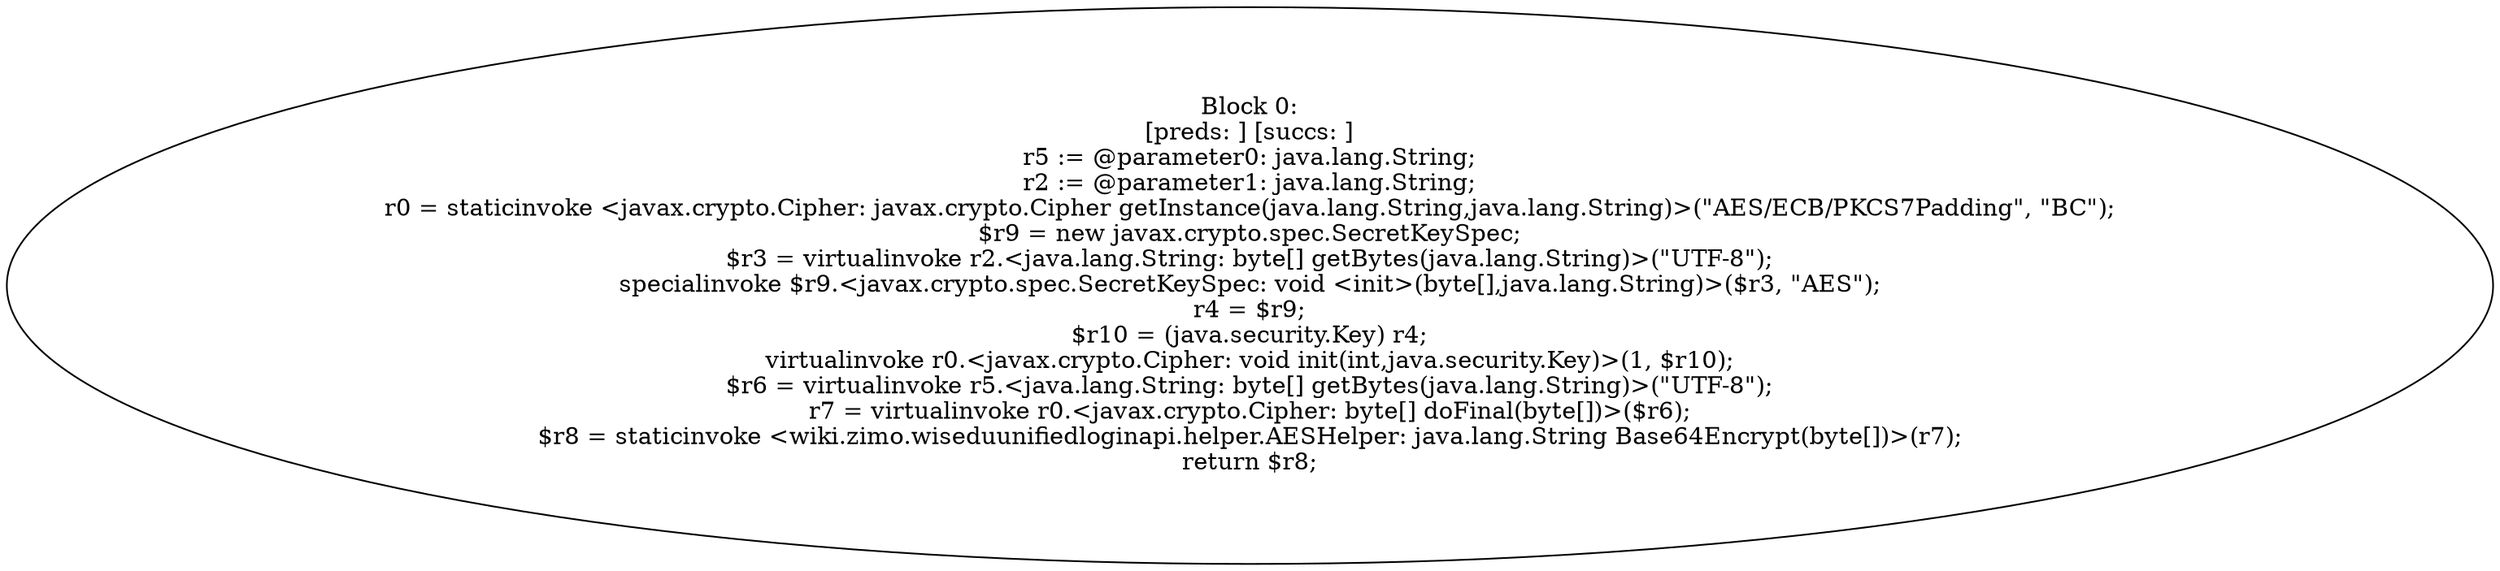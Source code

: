 digraph "unitGraph" {
    "Block 0:
[preds: ] [succs: ]
r5 := @parameter0: java.lang.String;
r2 := @parameter1: java.lang.String;
r0 = staticinvoke <javax.crypto.Cipher: javax.crypto.Cipher getInstance(java.lang.String,java.lang.String)>(\"AES/ECB/PKCS7Padding\", \"BC\");
$r9 = new javax.crypto.spec.SecretKeySpec;
$r3 = virtualinvoke r2.<java.lang.String: byte[] getBytes(java.lang.String)>(\"UTF-8\");
specialinvoke $r9.<javax.crypto.spec.SecretKeySpec: void <init>(byte[],java.lang.String)>($r3, \"AES\");
r4 = $r9;
$r10 = (java.security.Key) r4;
virtualinvoke r0.<javax.crypto.Cipher: void init(int,java.security.Key)>(1, $r10);
$r6 = virtualinvoke r5.<java.lang.String: byte[] getBytes(java.lang.String)>(\"UTF-8\");
r7 = virtualinvoke r0.<javax.crypto.Cipher: byte[] doFinal(byte[])>($r6);
$r8 = staticinvoke <wiki.zimo.wiseduunifiedloginapi.helper.AESHelper: java.lang.String Base64Encrypt(byte[])>(r7);
return $r8;
"
}
